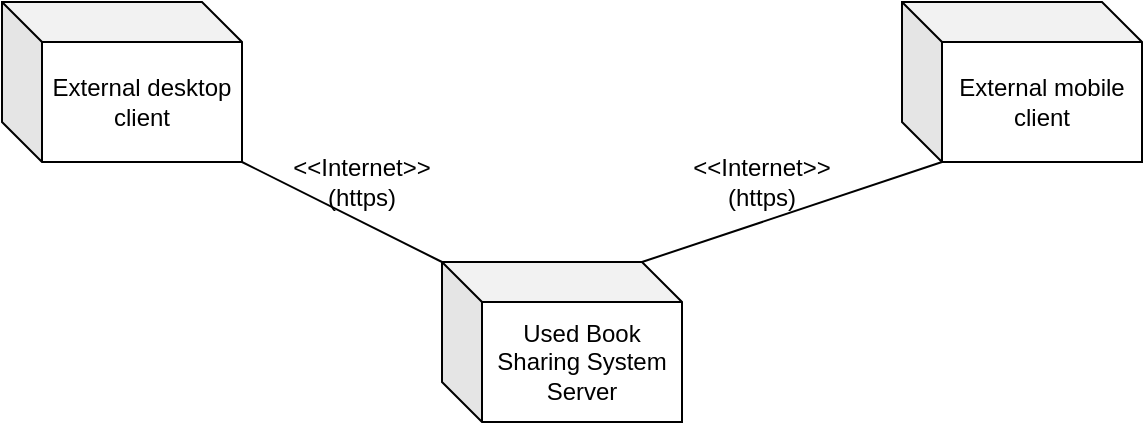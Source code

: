 <mxfile version="12.3.5" type="device" pages="1"><diagram id="EnKGzIeWsbThPKOfrwq2" name="Page-1"><mxGraphModel dx="862" dy="450" grid="1" gridSize="10" guides="1" tooltips="1" connect="1" arrows="1" fold="1" page="1" pageScale="1" pageWidth="827" pageHeight="1169" math="0" shadow="0"><root><mxCell id="0"/><mxCell id="1" parent="0"/><mxCell id="R7PTjQcOFNBjqTVi8dcQ-1" value="Used Book Sharing System Server" style="shape=cube;whiteSpace=wrap;html=1;boundedLbl=1;backgroundOutline=1;darkOpacity=0.05;darkOpacity2=0.1;" parent="1" vertex="1"><mxGeometry x="360" y="240" width="120" height="80" as="geometry"/></mxCell><mxCell id="R7PTjQcOFNBjqTVi8dcQ-2" value="External desktop client" style="shape=cube;whiteSpace=wrap;html=1;boundedLbl=1;backgroundOutline=1;darkOpacity=0.05;darkOpacity2=0.1;" parent="1" vertex="1"><mxGeometry x="140" y="110" width="120" height="80" as="geometry"/></mxCell><mxCell id="R7PTjQcOFNBjqTVi8dcQ-3" value="External mobile client" style="shape=cube;whiteSpace=wrap;html=1;boundedLbl=1;backgroundOutline=1;darkOpacity=0.05;darkOpacity2=0.1;" parent="1" vertex="1"><mxGeometry x="590" y="110" width="120" height="80" as="geometry"/></mxCell><mxCell id="R7PTjQcOFNBjqTVi8dcQ-6" value="" style="endArrow=none;html=1;exitX=0;exitY=0;exitDx=0;exitDy=0;exitPerimeter=0;entryX=1;entryY=1;entryDx=0;entryDy=0;entryPerimeter=0;" parent="1" source="R7PTjQcOFNBjqTVi8dcQ-1" target="R7PTjQcOFNBjqTVi8dcQ-2" edge="1"><mxGeometry width="50" height="50" relative="1" as="geometry"><mxPoint x="360" y="220" as="sourcePoint"/><mxPoint x="410" y="170" as="targetPoint"/></mxGeometry></mxCell><mxCell id="R7PTjQcOFNBjqTVi8dcQ-7" value="" style="endArrow=none;html=1;exitX=0;exitY=0;exitDx=100;exitDy=0;exitPerimeter=0;entryX=0;entryY=0;entryDx=20;entryDy=80;entryPerimeter=0;" parent="1" source="R7PTjQcOFNBjqTVi8dcQ-1" target="R7PTjQcOFNBjqTVi8dcQ-3" edge="1"><mxGeometry width="50" height="50" relative="1" as="geometry"><mxPoint x="370" y="250" as="sourcePoint"/><mxPoint x="300" y="160" as="targetPoint"/></mxGeometry></mxCell><mxCell id="R7PTjQcOFNBjqTVi8dcQ-13" value="&amp;lt;&amp;lt;Internet&amp;gt;&amp;gt;&lt;br&gt;(https)" style="text;html=1;strokeColor=none;fillColor=none;align=center;verticalAlign=middle;whiteSpace=wrap;rounded=0;" parent="1" vertex="1"><mxGeometry x="280" y="190" width="80" height="20" as="geometry"/></mxCell><mxCell id="R7PTjQcOFNBjqTVi8dcQ-15" value="&amp;lt;&amp;lt;Internet&amp;gt;&amp;gt;&lt;br&gt;(https)" style="text;html=1;strokeColor=none;fillColor=none;align=center;verticalAlign=middle;whiteSpace=wrap;rounded=0;" parent="1" vertex="1"><mxGeometry x="480" y="190" width="80" height="20" as="geometry"/></mxCell></root></mxGraphModel></diagram></mxfile>